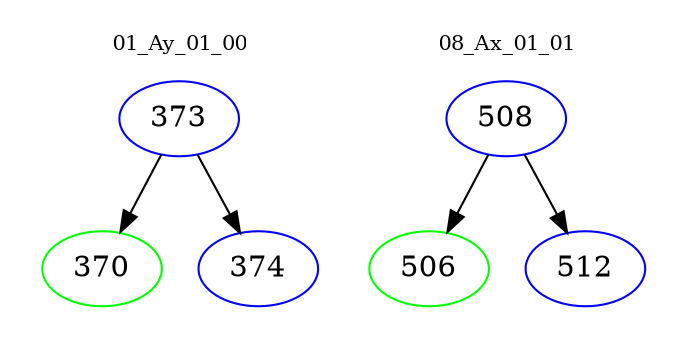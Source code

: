 digraph{
subgraph cluster_0 {
color = white
label = "01_Ay_01_00";
fontsize=10;
T0_373 [label="373", color="blue"]
T0_373 -> T0_370 [color="black"]
T0_370 [label="370", color="green"]
T0_373 -> T0_374 [color="black"]
T0_374 [label="374", color="blue"]
}
subgraph cluster_1 {
color = white
label = "08_Ax_01_01";
fontsize=10;
T1_508 [label="508", color="blue"]
T1_508 -> T1_506 [color="black"]
T1_506 [label="506", color="green"]
T1_508 -> T1_512 [color="black"]
T1_512 [label="512", color="blue"]
}
}
